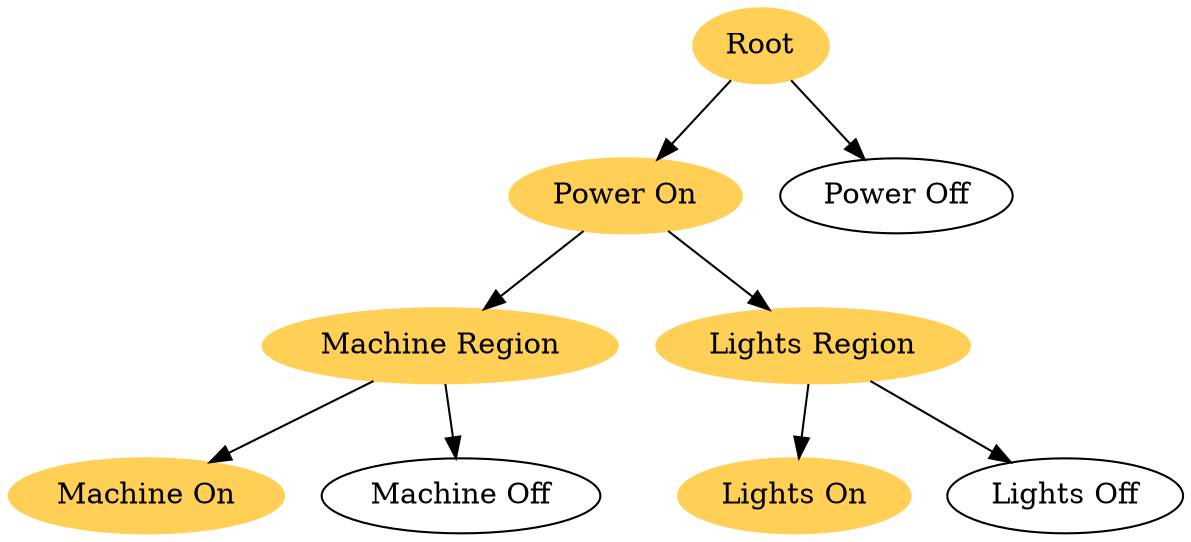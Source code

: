 // XSM Tutorial - Extended State Machine Tutorial
// Extended State Machine, Super Region, Active Colors - Graphviz Dot
// Directed Graph
digraph G {
    overlap=false; // Nodes are not allowed to overlap.
    compound=true; // Allow edges between clusters

    Root [style="filled", color="#FFCF56"];

    P_ON [label="Power On", style="filled", color="#FFCF56"];
    P_OFF [label="Power Off"];
    
    M_MASTER [label="Machine Region", style="filled", color="#FFCF56"];
    M_ON [label="Machine On", style="filled", color="#FFCF56"];
    M_OFF [label="Machine Off"];
    
    L_MASTER [label="Lights Region", style="filled", color="#FFCF56"];
    L_ON [label="Lights On", style="filled", color="#FFCF56"];
    L_OFF [label="Lights Off"];

    edge [label = ""];
    Root -> P_ON;
    Root -> P_OFF;
    P_ON -> M_MASTER;
    P_ON -> L_MASTER;
    L_MASTER -> L_ON;
    L_MASTER -> L_OFF;
    M_MASTER -> M_ON;
    M_MASTER -> M_OFF;
}
